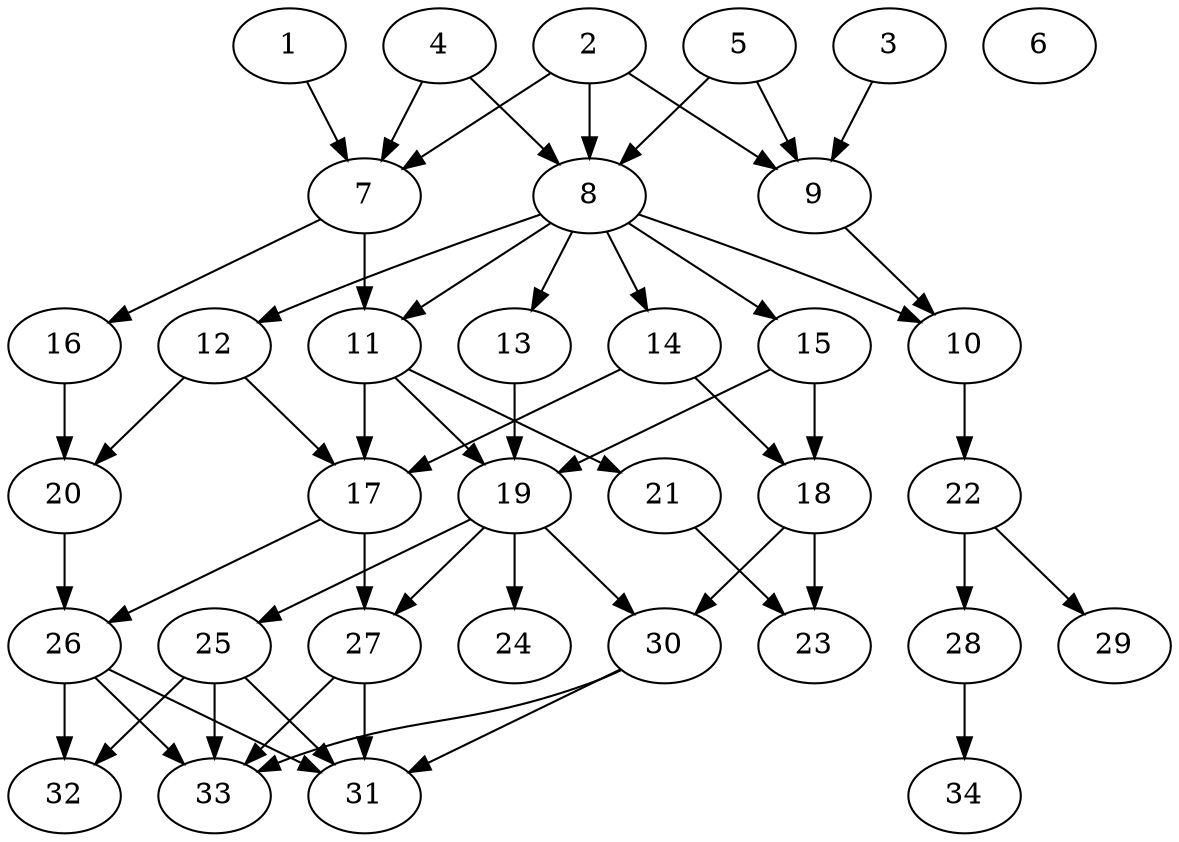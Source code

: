 // DAG (tier=2-normal, mode=compute, n=34, ccr=0.350, fat=0.548, density=0.421, regular=0.571, jump=0.151, mindata=524288, maxdata=8388608)
// DAG automatically generated by daggen at Sun Aug 24 16:33:33 2025
// /home/ermia/Project/Environments/daggen/bin/daggen --dot --ccr 0.350 --fat 0.548 --regular 0.571 --density 0.421 --jump 0.151 --mindata 524288 --maxdata 8388608 -n 34 
digraph G {
  1 [size="142684426802244354048", alpha="0.17", expect_size="71342213401122177024"]
  1 -> 7 [size ="218444460982272"]
  2 [size="7876227858031443968", alpha="0.19", expect_size="3938113929015721984"]
  2 -> 7 [size ="31669083963392"]
  2 -> 8 [size ="31669083963392"]
  2 -> 9 [size ="31669083963392"]
  3 [size="725345998209276032", alpha="0.17", expect_size="362672999104638016"]
  3 -> 9 [size ="268069788188672"]
  4 [size="8352809991376854", alpha="0.03", expect_size="4176404995688427"]
  4 -> 7 [size ="23507194871808"]
  4 -> 8 [size ="23507194871808"]
  5 [size="301707248246435584", alpha="0.20", expect_size="150853624123217792"]
  5 -> 8 [size ="195534962819072"]
  5 -> 9 [size ="195534962819072"]
  6 [size="48703445306631528", alpha="0.04", expect_size="24351722653315764"]
  7 [size="451664728865538752", alpha="0.11", expect_size="225832364432769376"]
  7 -> 11 [size ="264101238407168"]
  7 -> 16 [size ="264101238407168"]
  8 [size="696497692147109", alpha="0.15", expect_size="348248846073554"]
  8 -> 10 [size ="28710010880000"]
  8 -> 11 [size ="28710010880000"]
  8 -> 12 [size ="28710010880000"]
  8 -> 13 [size ="28710010880000"]
  8 -> 14 [size ="28710010880000"]
  8 -> 15 [size ="28710010880000"]
  9 [size="59499567240221288", alpha="0.08", expect_size="29749783620110644"]
  9 -> 10 [size ="38668202934272"]
  10 [size="71069167018899472", alpha="0.01", expect_size="35534583509449736"]
  10 -> 22 [size ="91573534588928"]
  11 [size="2641807540224000000", alpha="0.05", expect_size="1320903770112000000"]
  11 -> 17 [size ="15288238080000"]
  11 -> 19 [size ="15288238080000"]
  11 -> 21 [size ="15288238080000"]
  12 [size="1293375868718022656", alpha="0.13", expect_size="646687934359011328"]
  12 -> 17 [size ="9496709562368"]
  12 -> 20 [size ="9496709562368"]
  13 [size="220394442564193312", alpha="0.15", expect_size="110197221282096656"]
  13 -> 19 [size ="207039435374592"]
  14 [size="867251575085817856", alpha="0.12", expect_size="433625787542908928"]
  14 -> 17 [size ="510362910720000"]
  14 -> 18 [size ="510362910720000"]
  15 [size="6127240031872749", alpha="0.05", expect_size="3063620015936374"]
  15 -> 18 [size ="7443748749312"]
  15 -> 19 [size ="7443748749312"]
  16 [size="96804753112769232896", alpha="0.15", expect_size="48402376556384616448"]
  16 -> 20 [size ="168663499931648"]
  17 [size="74220166833751719936", alpha="0.17", expect_size="37110083416875859968"]
  17 -> 26 [size ="141287781040128"]
  17 -> 27 [size ="141287781040128"]
  18 [size="13994348081991516", alpha="0.19", expect_size="6997174040995758"]
  18 -> 23 [size ="391090192515072"]
  18 -> 30 [size ="391090192515072"]
  19 [size="118302509986392047616", alpha="0.13", expect_size="59151254993196023808"]
  19 -> 24 [size ="192790646489088"]
  19 -> 25 [size ="192790646489088"]
  19 -> 27 [size ="192790646489088"]
  19 -> 30 [size ="192790646489088"]
  20 [size="796279782833336192", alpha="0.09", expect_size="398139891416668096"]
  20 -> 26 [size ="423107999301632"]
  21 [size="410026683324694528000", alpha="0.17", expect_size="205013341662347264000"]
  21 -> 23 [size ="441534591795200"]
  22 [size="1564634750615270", alpha="0.09", expect_size="782317375307635"]
  22 -> 28 [size ="109079049535488"]
  22 -> 29 [size ="109079049535488"]
  23 [size="3309235896213984", alpha="0.17", expect_size="1654617948106992"]
  24 [size="374222950938947968", alpha="0.00", expect_size="187111475469473984"]
  25 [size="168078151107509600", alpha="0.03", expect_size="84039075553754800"]
  25 -> 31 [size ="80822694576128"]
  25 -> 32 [size ="80822694576128"]
  25 -> 33 [size ="80822694576128"]
  26 [size="76928910224355248", alpha="0.15", expect_size="38464455112177624"]
  26 -> 31 [size ="38632190640128"]
  26 -> 32 [size ="38632190640128"]
  26 -> 33 [size ="38632190640128"]
  27 [size="3224699305832947", alpha="0.06", expect_size="1612349652916473"]
  27 -> 31 [size ="134889655500800"]
  27 -> 33 [size ="134889655500800"]
  28 [size="19950506375580172", alpha="0.15", expect_size="9975253187790086"]
  28 -> 34 [size ="441778062753792"]
  29 [size="499482702391284288", alpha="0.19", expect_size="249741351195642144"]
  30 [size="694941411966976000", alpha="0.08", expect_size="347470705983488000"]
  30 -> 31 [size ="6276566220800"]
  30 -> 33 [size ="6276566220800"]
  31 [size="3001879121543150", alpha="0.03", expect_size="1500939560771575"]
  32 [size="899679525779273472", alpha="0.03", expect_size="449839762889636736"]
  33 [size="112764832609539719168", alpha="0.15", expect_size="56382416304769859584"]
  34 [size="366314593578434432", alpha="0.03", expect_size="183157296789217216"]
}